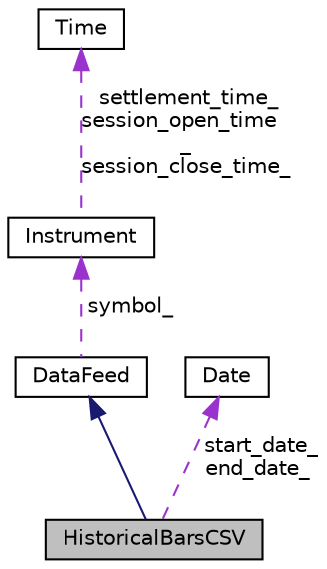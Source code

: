 digraph "HistoricalBarsCSV"
{
 // LATEX_PDF_SIZE
  edge [fontname="Helvetica",fontsize="10",labelfontname="Helvetica",labelfontsize="10"];
  node [fontname="Helvetica",fontsize="10",shape=record];
  Node1 [label="HistoricalBarsCSV",height=0.2,width=0.4,color="black", fillcolor="grey75", style="filled", fontcolor="black",tooltip=" "];
  Node2 -> Node1 [dir="back",color="midnightblue",fontsize="10",style="solid",fontname="Helvetica"];
  Node2 [label="DataFeed",height=0.2,width=0.4,color="black", fillcolor="white", style="filled",URL="$class_data_feed.html",tooltip=" "];
  Node3 -> Node2 [dir="back",color="darkorchid3",fontsize="10",style="dashed",label=" symbol_" ,fontname="Helvetica"];
  Node3 [label="Instrument",height=0.2,width=0.4,color="black", fillcolor="white", style="filled",URL="$class_instrument.html",tooltip=" "];
  Node4 -> Node3 [dir="back",color="darkorchid3",fontsize="10",style="dashed",label=" settlement_time_\nsession_open_time\l_\nsession_close_time_" ,fontname="Helvetica"];
  Node4 [label="Time",height=0.2,width=0.4,color="black", fillcolor="white", style="filled",URL="$class_time.html",tooltip=" "];
  Node5 -> Node1 [dir="back",color="darkorchid3",fontsize="10",style="dashed",label=" start_date_\nend_date_" ,fontname="Helvetica"];
  Node5 [label="Date",height=0.2,width=0.4,color="black", fillcolor="white", style="filled",URL="$class_date.html",tooltip=" "];
}

